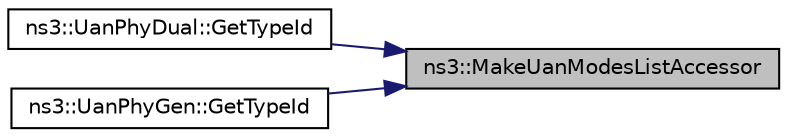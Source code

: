 digraph "ns3::MakeUanModesListAccessor"
{
 // LATEX_PDF_SIZE
  edge [fontname="Helvetica",fontsize="10",labelfontname="Helvetica",labelfontsize="10"];
  node [fontname="Helvetica",fontsize="10",shape=record];
  rankdir="RL";
  Node1 [label="ns3::MakeUanModesListAccessor",height=0.2,width=0.4,color="black", fillcolor="grey75", style="filled", fontcolor="black",tooltip="Create an AttributeAccessor for a class data member, or a lone class get functor or set method."];
  Node1 -> Node2 [dir="back",color="midnightblue",fontsize="10",style="solid",fontname="Helvetica"];
  Node2 [label="ns3::UanPhyDual::GetTypeId",height=0.2,width=0.4,color="black", fillcolor="white", style="filled",URL="$classns3_1_1_uan_phy_dual.html#a752fb11320bd10e9ae1d92561eb02bac",tooltip="Register this type."];
  Node1 -> Node3 [dir="back",color="midnightblue",fontsize="10",style="solid",fontname="Helvetica"];
  Node3 [label="ns3::UanPhyGen::GetTypeId",height=0.2,width=0.4,color="black", fillcolor="white", style="filled",URL="$classns3_1_1_uan_phy_gen.html#a94d147ce22f89c46d8699ccabee242df",tooltip="Register this type."];
}
